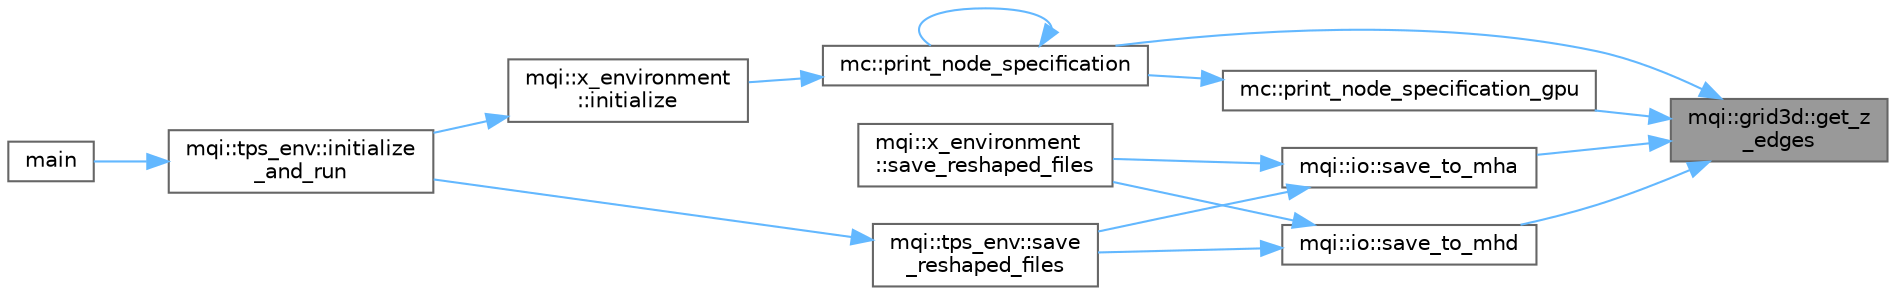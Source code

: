 digraph "mqi::grid3d::get_z_edges"
{
 // LATEX_PDF_SIZE
  bgcolor="transparent";
  edge [fontname=Helvetica,fontsize=10,labelfontname=Helvetica,labelfontsize=10];
  node [fontname=Helvetica,fontsize=10,shape=box,height=0.2,width=0.4];
  rankdir="RL";
  Node1 [id="Node000001",label="mqi::grid3d::get_z\l_edges",height=0.2,width=0.4,color="gray40", fillcolor="grey60", style="filled", fontcolor="black",tooltip="Gets the array of z-edge coordinates."];
  Node1 -> Node2 [id="edge1_Node000001_Node000002",dir="back",color="steelblue1",style="solid",tooltip=" "];
  Node2 [id="Node000002",label="mc::print_node_specification",height=0.2,width=0.4,color="grey40", fillcolor="white", style="filled",URL="$namespacemc.html#ac8af900126bcee7a5ca597eb68cb635f",tooltip="CUDA kernel to print the specifications of a node and its children."];
  Node2 -> Node3 [id="edge2_Node000002_Node000003",dir="back",color="steelblue1",style="solid",tooltip=" "];
  Node3 [id="Node000003",label="mqi::x_environment\l::initialize",height=0.2,width=0.4,color="grey40", fillcolor="white", style="filled",URL="$classmqi_1_1x__environment.html#adb56b2f835fedd10befb49bd5f44883b",tooltip="Initializes the simulation environment."];
  Node3 -> Node4 [id="edge3_Node000003_Node000004",dir="back",color="steelblue1",style="solid",tooltip=" "];
  Node4 [id="Node000004",label="mqi::tps_env::initialize\l_and_run",height=0.2,width=0.4,color="grey40", fillcolor="white", style="filled",URL="$classmqi_1_1tps__env.html#ab99846553d1f27bb6b0f7b8ad10aaaaf",tooltip="Initializes and runs the simulation for all specified beams."];
  Node4 -> Node5 [id="edge4_Node000004_Node000005",dir="back",color="steelblue1",style="solid",tooltip=" "];
  Node5 [id="Node000005",label="main",height=0.2,width=0.4,color="grey40", fillcolor="white", style="filled",URL="$tps__env_8cpp.html#a0ddf1224851353fc92bfbff6f499fa97",tooltip="The main function for the TPS environment executable."];
  Node2 -> Node2 [id="edge5_Node000002_Node000002",dir="back",color="steelblue1",style="solid",tooltip=" "];
  Node1 -> Node6 [id="edge6_Node000001_Node000006",dir="back",color="steelblue1",style="solid",tooltip=" "];
  Node6 [id="Node000006",label="mc::print_node_specification_gpu",height=0.2,width=0.4,color="grey40", fillcolor="white", style="filled",URL="$namespacemc.html#ab3ce3bd834691406abf7691ce60b31c7",tooltip="CUDA device function to print the specifications of a node on the GPU."];
  Node6 -> Node2 [id="edge7_Node000006_Node000002",dir="back",color="steelblue1",style="solid",tooltip=" "];
  Node1 -> Node7 [id="edge8_Node000001_Node000007",dir="back",color="steelblue1",style="solid",tooltip=" "];
  Node7 [id="Node000007",label="mqi::io::save_to_mha",height=0.2,width=0.4,color="grey40", fillcolor="white", style="filled",URL="$namespacemqi_1_1io.html#af9fe1e2896ecde77dbacfd8b4cac22d6",tooltip="Saves volumetric data to a single MetaImage file (.mha)."];
  Node7 -> Node8 [id="edge9_Node000007_Node000008",dir="back",color="steelblue1",style="solid",tooltip=" "];
  Node8 [id="Node000008",label="mqi::tps_env::save\l_reshaped_files",height=0.2,width=0.4,color="grey40", fillcolor="white", style="filled",URL="$classmqi_1_1tps__env.html#a6c46039ec5f8ad11f01812443d60e050",tooltip="Saves the reshaped simulation results to files in various formats (mhd, mha, raw)."];
  Node8 -> Node4 [id="edge10_Node000008_Node000004",dir="back",color="steelblue1",style="solid",tooltip=" "];
  Node7 -> Node9 [id="edge11_Node000007_Node000009",dir="back",color="steelblue1",style="solid",tooltip=" "];
  Node9 [id="Node000009",label="mqi::x_environment\l::save_reshaped_files",height=0.2,width=0.4,color="grey40", fillcolor="white", style="filled",URL="$classmqi_1_1x__environment.html#a05e3d4e8ead646776d15b9f1bc5d966b",tooltip="Saves the reshaped simulation results to files."];
  Node1 -> Node10 [id="edge12_Node000001_Node000010",dir="back",color="steelblue1",style="solid",tooltip=" "];
  Node10 [id="Node000010",label="mqi::io::save_to_mhd",height=0.2,width=0.4,color="grey40", fillcolor="white", style="filled",URL="$namespacemqi_1_1io.html#a87f96ca392c65b5d3336237e788a8f2f",tooltip="Saves volumetric data to a MetaImage header/raw file pair (.mhd/.raw)."];
  Node10 -> Node8 [id="edge13_Node000010_Node000008",dir="back",color="steelblue1",style="solid",tooltip=" "];
  Node10 -> Node9 [id="edge14_Node000010_Node000009",dir="back",color="steelblue1",style="solid",tooltip=" "];
}
